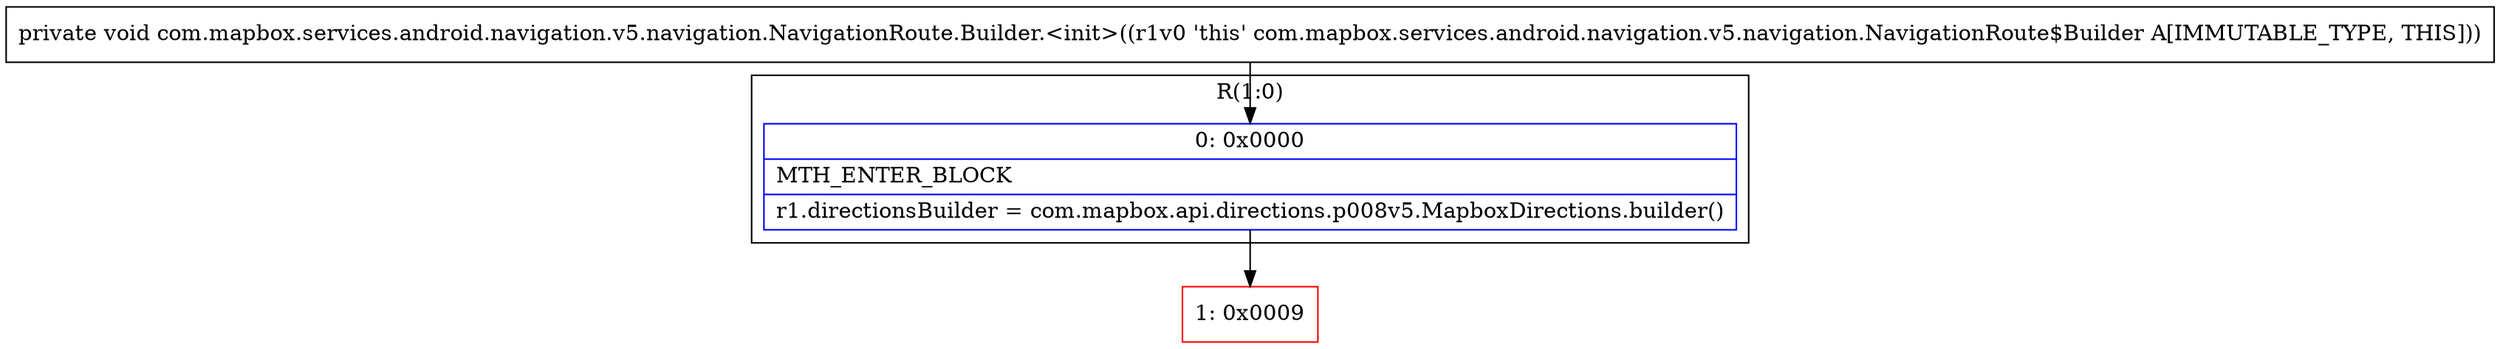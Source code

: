 digraph "CFG forcom.mapbox.services.android.navigation.v5.navigation.NavigationRoute.Builder.\<init\>()V" {
subgraph cluster_Region_1518570096 {
label = "R(1:0)";
node [shape=record,color=blue];
Node_0 [shape=record,label="{0\:\ 0x0000|MTH_ENTER_BLOCK\l|r1.directionsBuilder = com.mapbox.api.directions.p008v5.MapboxDirections.builder()\l}"];
}
Node_1 [shape=record,color=red,label="{1\:\ 0x0009}"];
MethodNode[shape=record,label="{private void com.mapbox.services.android.navigation.v5.navigation.NavigationRoute.Builder.\<init\>((r1v0 'this' com.mapbox.services.android.navigation.v5.navigation.NavigationRoute$Builder A[IMMUTABLE_TYPE, THIS])) }"];
MethodNode -> Node_0;
Node_0 -> Node_1;
}

